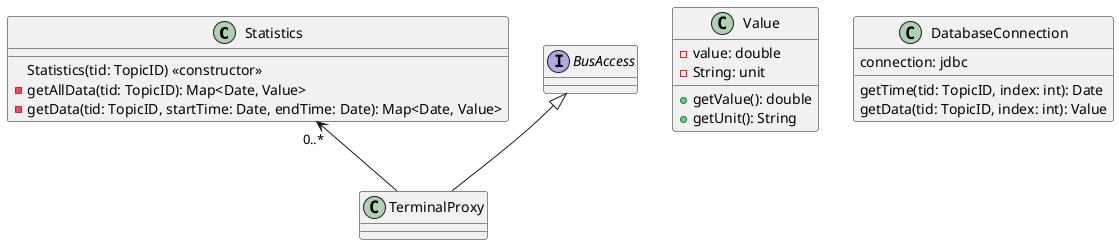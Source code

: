 @startuml


class Statistics {
	Statistics(tid: TopicID) <<constructor>>
	-getAllData(tid: TopicID): Map<Date, Value>
	-getData(tid: TopicID, startTime: Date, endTime: Date): Map<Date, Value>
}

interface BusAccess

class TerminalProxy {

}

class Value {
	-value: double
	-String: unit
	+getValue(): double
	+getUnit(): String
}

class DatabaseConnection {
	connection: jdbc
	getTime(tid: TopicID, index: int): Date
	getData(tid: TopicID, index: int): Value
}



Statistics "0..*" <-- TerminalProxy
BusAccess <|-- TerminalProxy


@enduml